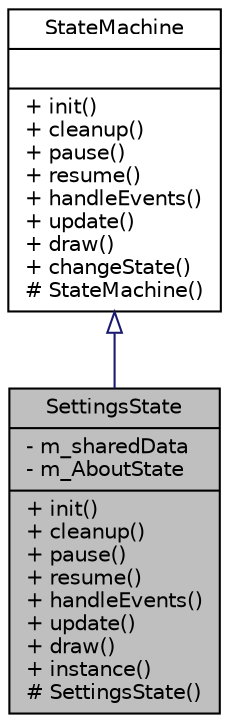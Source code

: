 digraph "SettingsState"
{
 // INTERACTIVE_SVG=YES
 // LATEX_PDF_SIZE
  edge [fontname="Helvetica",fontsize="10",labelfontname="Helvetica",labelfontsize="10"];
  node [fontname="Helvetica",fontsize="10",shape=record];
  Node1 [label="{SettingsState\n|- m_sharedData\l- m_AboutState\l|+ init()\l+ cleanup()\l+ pause()\l+ resume()\l+ handleEvents()\l+ update()\l+ draw()\l+ instance()\l# SettingsState()\l}",height=0.2,width=0.4,color="black", fillcolor="grey75", style="filled", fontcolor="black",tooltip=" "];
  Node2 -> Node1 [dir="back",color="midnightblue",fontsize="10",style="solid",arrowtail="onormal",fontname="Helvetica"];
  Node2 [label="{StateMachine\n||+ init()\l+ cleanup()\l+ pause()\l+ resume()\l+ handleEvents()\l+ update()\l+ draw()\l+ changeState()\l# StateMachine()\l}",height=0.2,width=0.4,color="black", fillcolor="white", style="filled",URL="$classStateMachine.html",tooltip=" "];
}
